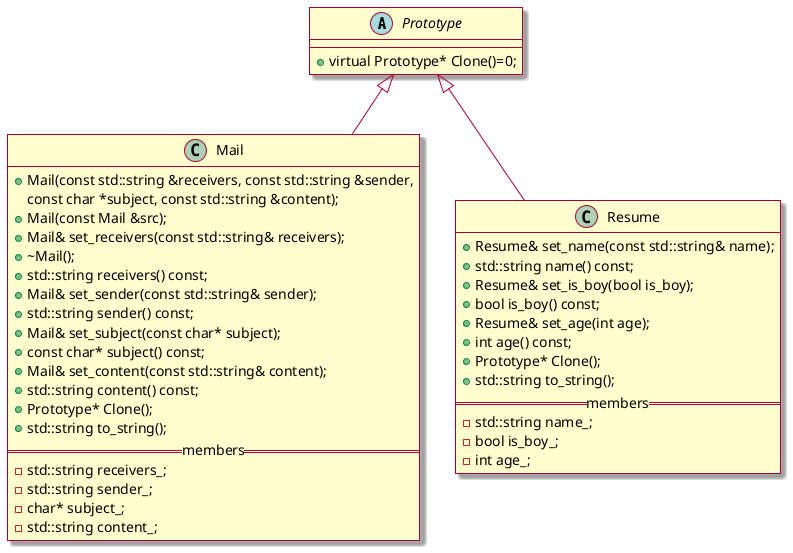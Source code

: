 @startuml
skin rose

 abstract class Prototype {
    + virtual Prototype* Clone()=0;
}

class Mail extends Prototype {
    + Mail(const std::string &receivers, const std::string &sender,
       const char *subject, const std::string &content);
    + Mail(const Mail &src);
    + Mail& set_receivers(const std::string& receivers);
    + ~Mail();
    + std::string receivers() const;
    + Mail& set_sender(const std::string& sender);
    + std::string sender() const;
    + Mail& set_subject(const char* subject);
    + const char* subject() const;
    + Mail& set_content(const std::string& content);
    + std::string content() const;
    + Prototype* Clone();
    + std::string to_string();
    ==members==
    - std::string receivers_;
    - std::string sender_;
    - char* subject_;
    - std::string content_;
}

class Resume extends Prototype{
    + Resume& set_name(const std::string& name);
    + std::string name() const;
    + Resume& set_is_boy(bool is_boy);
    + bool is_boy() const;
    + Resume& set_age(int age);
    + int age() const;
    + Prototype* Clone();
    + std::string to_string();
    ==members==
    - std::string name_;
    - bool is_boy_;
    - int age_;
}



@enduml